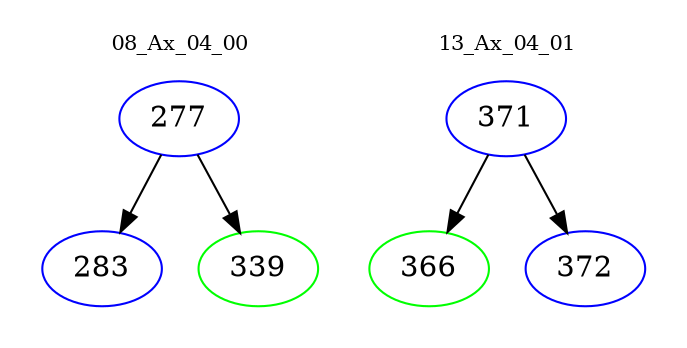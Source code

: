 digraph{
subgraph cluster_0 {
color = white
label = "08_Ax_04_00";
fontsize=10;
T0_277 [label="277", color="blue"]
T0_277 -> T0_283 [color="black"]
T0_283 [label="283", color="blue"]
T0_277 -> T0_339 [color="black"]
T0_339 [label="339", color="green"]
}
subgraph cluster_1 {
color = white
label = "13_Ax_04_01";
fontsize=10;
T1_371 [label="371", color="blue"]
T1_371 -> T1_366 [color="black"]
T1_366 [label="366", color="green"]
T1_371 -> T1_372 [color="black"]
T1_372 [label="372", color="blue"]
}
}
